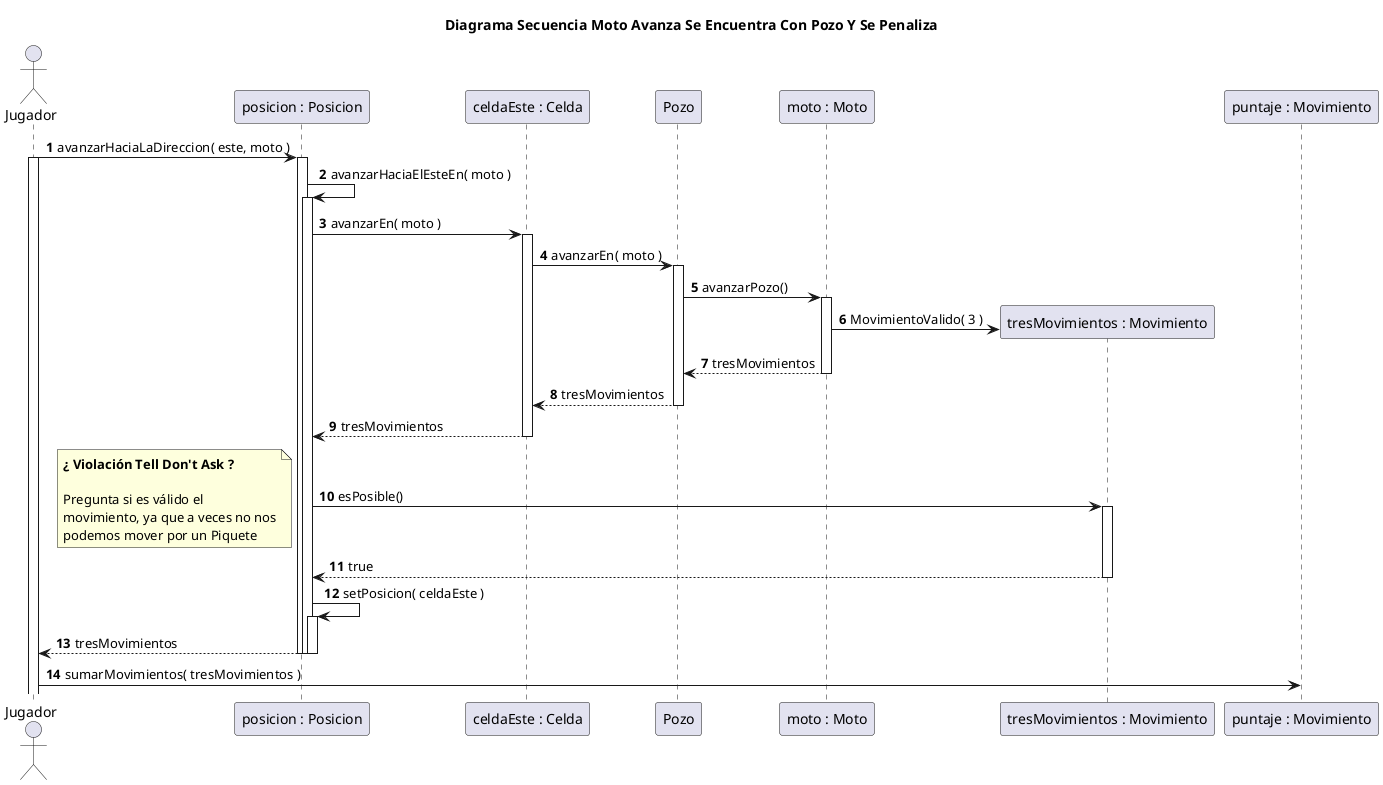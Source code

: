 @startuml
title Diagrama Secuencia Moto Avanza Se Encuentra Con Pozo Y Se Penaliza

autonumber

actor Jugador

Jugador -> "posicion : Posicion"++: avanzarHaciaLaDireccion( este, moto )

activate Jugador
"posicion : Posicion" -> "posicion : Posicion"++: avanzarHaciaElEsteEn( moto )

"posicion : Posicion" -> "celdaEste : Celda"++: avanzarEn( moto )

"celdaEste : Celda" -> Pozo++: avanzarEn( moto )
Pozo -> "moto : Moto"++: avanzarPozo()
create "tresMovimientos : Movimiento"
"moto : Moto" -> "tresMovimientos : Movimiento": MovimientoValido( 3 )
"moto : Moto" --> Pozo: tresMovimientos
deactivate "moto : Moto"
Pozo --> "celdaEste : Celda": tresMovimientos
deactivate Pozo
"celdaEste : Celda" --> "posicion : Posicion"--: tresMovimientos
deactivate "celdaEste : Celda"


"tresMovimientos : Movimiento" <- "posicion : Posicion"++: esPosible()

note left
**¿ Violación Tell Don't Ask ?**

Pregunta si es válido el
movimiento, ya que a veces no nos
podemos mover por un Piquete
end note

"tresMovimientos : Movimiento" --> "posicion : Posicion": true
deactivate "tresMovimientos : Movimiento"
"posicion : Posicion" -> "posicion : Posicion"++: setPosicion( celdaEste )


"posicion : Posicion" --> Jugador--: tresMovimientos
deactivate "posicion : Posicion"
deactivate "posicion : Posicion"

Jugador -> "puntaje : Movimiento": sumarMovimientos( tresMovimientos )

@enduml